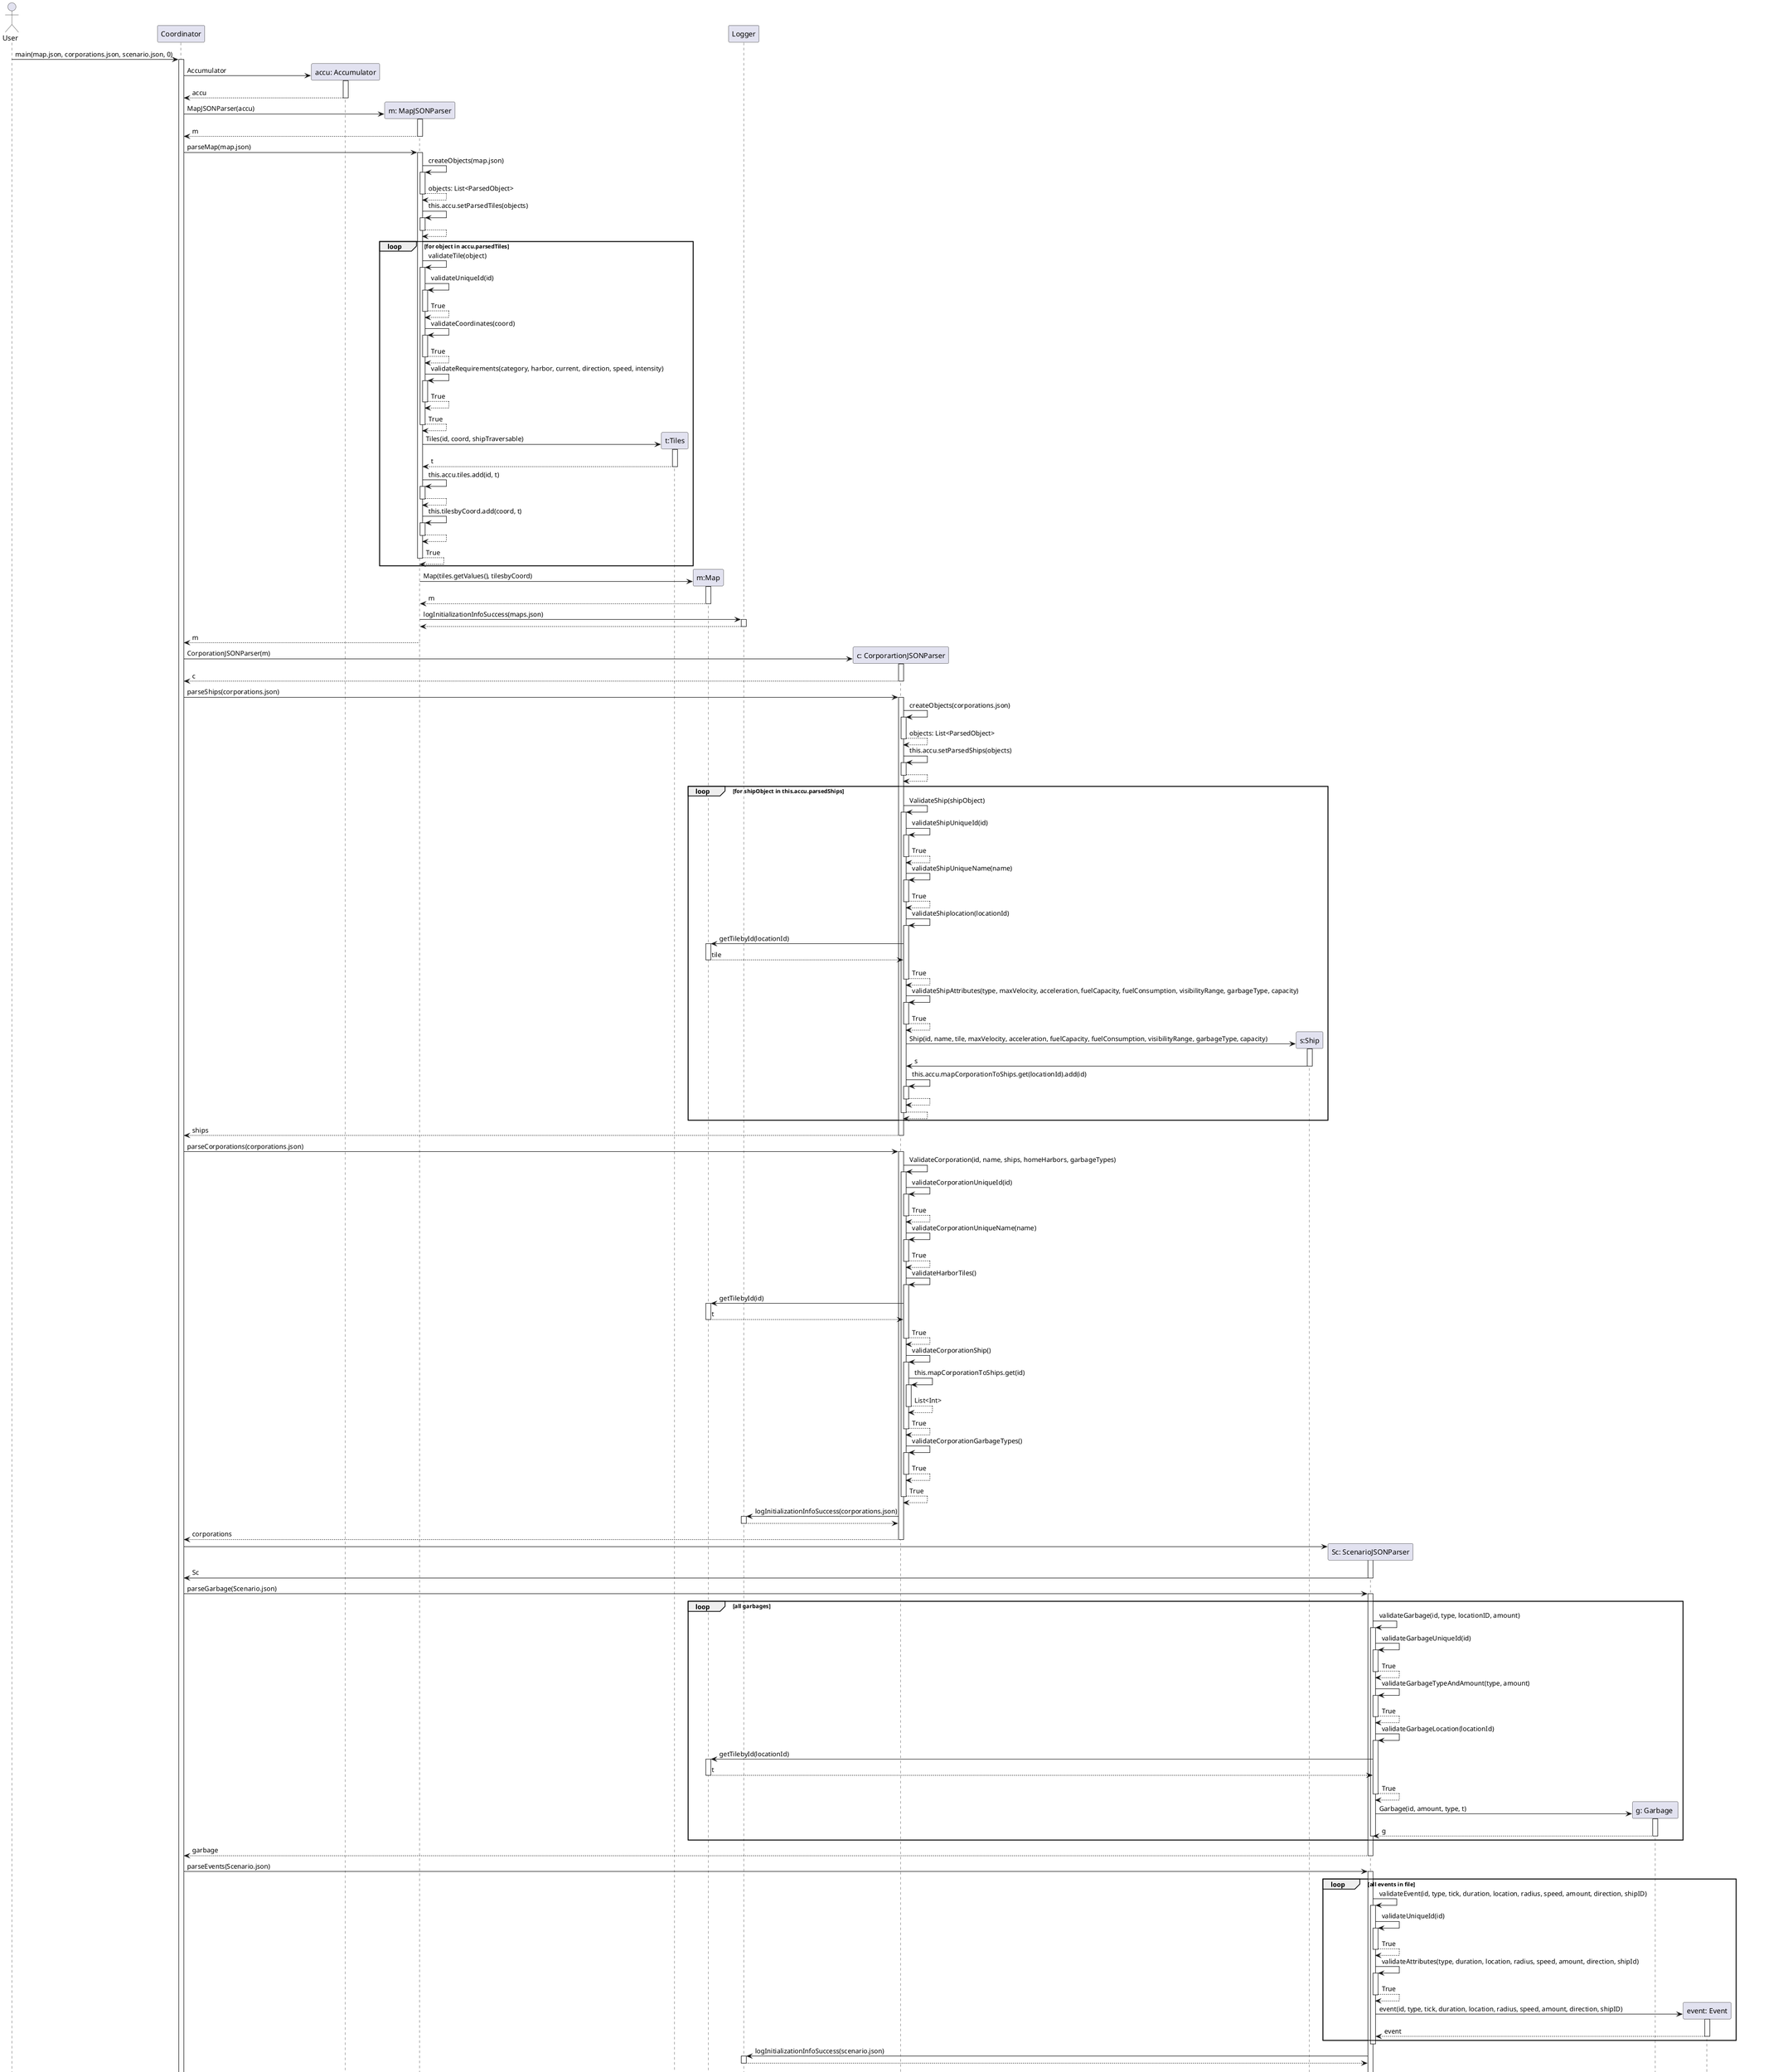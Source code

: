 @startuml
actor User
participant Coordinator as JSONparser

User -> JSONparser: main(map.json, corporations.json, scenario.json, 0)
activate JSONparser
create "accu: Accumulator" as accu
JSONparser -> accu :  Accumulator
activate accu
accu --> JSONparser : accu
deactivate accu

create parser as "m: MapJSONParser"
JSONparser -> parser : MapJSONParser(accu)
activate parser
parser --> JSONparser: m
deactivate parser
JSONparser -> parser: parseMap(map.json)
activate parser
parser -> parser: createObjects(map.json)
activate parser
parser --> parser : objects: List<ParsedObject>
deactivate parser
parser -> parser: this.accu.setParsedTiles(objects)
activate parser
parser --> parser :
deactivate parser


loop for object in accu.parsedTiles

parser->parser:validateTile(object)
activate parser
parser -> parser: validateUniqueId(id)
activate parser
parser --> parser: True
deactivate parser
parser -> parser: validateCoordinates(coord)

activate parser
parser --> parser: True
deactivate parser
parser -> parser: validateRequirements(category, harbor, current, direction, speed, intensity)
activate parser
parser --> parser: True
deactivate parser
parser-->parser: True
deactivate parser
create "t:Tiles" as Tiles
parser -> Tiles: Tiles(id, coord, shipTraversable)
activate Tiles

Tiles --> parser: t
deactivate Tiles
parser -> parser: this.accu.tiles.add(id, t)
activate parser
parser --> parser
deactivate parser

parser -> parser: this.tilesbyCoord.add(coord, t)
activate parser
parser --> parser
deactivate parser
parser --> parser : True
deactivate parser
end
create "m:Map" as map
parser -> map : Map(tiles.getValues(), tilesbyCoord)
activate map
map --> parser: m
deactivate map
participant Logger as log
parser -> log: logInitializationInfoSuccess(maps.json)
activate log
log --> parser:
deactivate log
parser-->JSONparser: m
deactivate parser
create corparser as "c: CorporartionJSONParser"
JSONparser -> corparser: CorporationJSONParser(m)
activate corparser
corparser --> JSONparser : c
deactivate corparser
JSONparser -> corparser: parseShips(corporations.json)

activate corparser
corparser -> corparser: createObjects(corporations.json)
activate corparser
corparser --> corparser : objects: List<ParsedObject>
deactivate corparser
corparser -> corparser: this.accu.setParsedShips(objects)
activate corparser
corparser --> corparser :
deactivate corparser

loop for shipObject in this.accu.parsedShips

corparser -> corparser:ValidateShip(shipObject)
activate corparser
corparser -> corparser: validateShipUniqueId(id)
activate corparser
corparser --> corparser: True
deactivate corparser
corparser -> corparser: validateShipUniqueName(name)
activate corparser
corparser --> corparser: True
deactivate corparser
corparser -> corparser: validateShiplocation(locationId)
activate corparser
corparser -> map: getTilebyId(locationId)
activate map
map --> corparser: tile
deactivate map
corparser -->corparser: True
deactivate corparser
corparser -> corparser: validateShipAttributes(type, maxVelocity, acceleration, fuelCapacity, fuelConsumption, visibilityRange, garbageType, capacity)
activate corparser
corparser --> corparser: True
deactivate corparser
create "s:Ship" as ship
corparser -> ship: Ship(id, name, tile, maxVelocity, acceleration, fuelCapacity, fuelConsumption, visibilityRange, garbageType, capacity)
activate ship
ship -> corparser: s
deactivate ship
corparser -> corparser: this.accu.mapCorporationToShips.get(locationId).add(id)
activate corparser
corparser --> corparser

deactivate corparser
corparser --> corparser
deactivate corparser
end
corparser --> JSONparser: ships
deactivate corparser
JSONparser -> corparser: parseCorporations(corporations.json)
activate corparser
corparser -> corparser: ValidateCorporation(id, name, ships, homeHarbors, garbageTypes)
activate corparser
corparser -> corparser : validateCorporationUniqueId(id)
activate corparser
corparser --> corparser: True
deactivate corparser
corparser-> corparser: validateCorporationUniqueName(name)
activate corparser
corparser --> corparser: True
deactivate corparser
corparser -> corparser: validateHarborTiles()
activate corparser
corparser -> map: getTilebyId(id)
activate map
map --> corparser : t
deactivate map
corparser --> corparser: True
deactivate corparser
corparser -> corparser: validateCorporationShip()
activate corparser
corparser -> corparser : this.mapCorporationToShips.get(id)
activate corparser
corparser --> corparser : List<Int>
deactivate corparser
corparser --> corparser: True
deactivate corparser
corparser -> corparser : validateCorporationGarbageTypes()
activate corparser
corparser --> corparser: True
deactivate corparser
corparser --> corparser : True
deactivate corparser
corparser -> log : logInitializationInfoSuccess(corporations.json)
activate log
log --> corparser
deactivate log
corparser --> JSONparser : corporations
deactivate corparser
create "Sc: ScenarioJSONParser" as scparser
JSONparser -> scparser
activate scparser
scparser -> JSONparser: Sc
deactivate scparser
JSONparser -> scparser : parseGarbage(Scenario.json)
loop all garbages
activate scparser
scparser -> scparser : validateGarbage(id, type, locationID, amount)
activate scparser
scparser -> scparser: validateGarbageUniqueId(id)
activate scparser
scparser --> scparser: True
deactivate scparser
scparser -> scparser: validateGarbageTypeAndAmount(type, amount)
activate scparser
scparser --> scparser: True
deactivate scparser
scparser -> scparser: validateGarbageLocation(locationId)
activate scparser
scparser -> map : getTilebyId(locationId)
activate map
map --> scparser: t
deactivate map
scparser --> scparser: True
deactivate scparser
create "g: Garbage " as garbage
scparser -> garbage: Garbage(id, amount, type, t)
activate garbage
garbage --> scparser: g
deactivate garbage
deactivate scparser
end
scparser --> JSONparser: garbage
deactivate scparser
JSONparser -> scparser: parseEvents(Scenario.json)
activate scparser
loop all events in file
scparser -> scparser: validateEvent(id, type, tick, duration, location, radius, speed, amount, direction, shipID)
activate scparser
scparser -> scparser: validateUniqueId(id)
activate scparser
scparser --> scparser: True
deactivate scparser
scparser -> scparser: validateAttributes(type, duration, location, radius, speed, amount, direction, shipId)
activate scparser
scparser --> scparser: True
deactivate scparser
create "event: Event" as event
scparser -> event: event(id, type, tick, duration, location, radius, speed, amount, direction, shipID)
activate event
event --> scparser: event
deactivate event

end
deactivate scparser
scparser -> log: logInitializationInfoSuccess(scenario.json)
activate log
log --> scparser
deactivate log
scparser --> JSONparser: events
deactivate scparser

loop for g in garbage
JSONparser -> JSONparser: m.getTilebyId(g.getLocationId()).addGarbage(g)
activate JSONparser
JSONparser --> JSONparser
deactivate JSONparser
end
create "s: Simulation" as sim

JSONparser -> sim: sim(corporations, events, 0, 0, m)
activate sim
sim --> JSONparser : s
deactivate sim
JSONparser ->sim : start()
activate sim
sim -> log :







@enduml